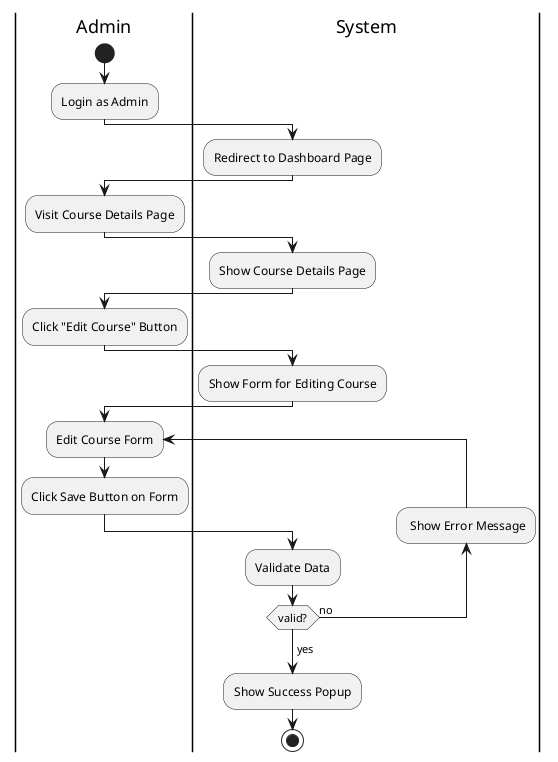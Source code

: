 @startuml EditCourse
|Admin|
start
:Login as Admin;
|System|
:Redirect to Dashboard Page;
|Admin|
:Visit Course Details Page;
|System|
:Show Course Details Page;
|Admin|
:Click "Edit Course" Button;
|System|
:Show Form for Editing Course;
|Admin|
repeat :Edit Course Form;
:Click Save Button on Form;
|System|
:Validate Data;
backward: Show Error Message;
repeat while (valid?) is (no)
-> yes;
:Show Success Popup;
stop
@enduml
